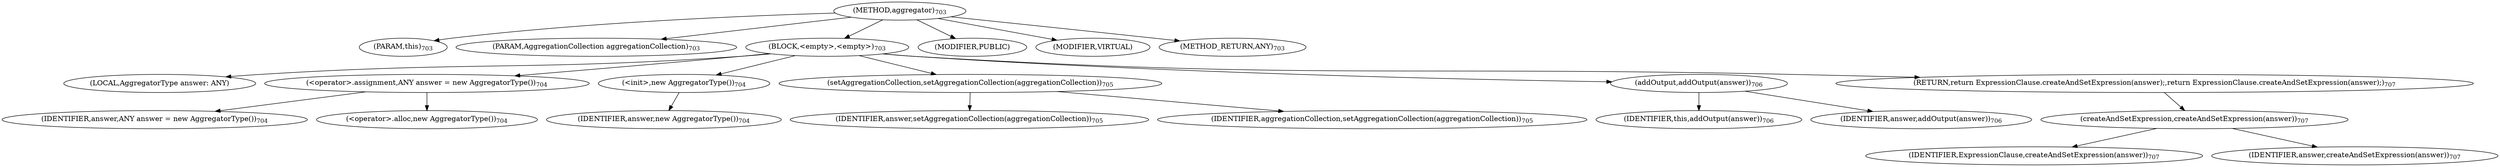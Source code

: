 digraph "aggregator" {  
"1428" [label = <(METHOD,aggregator)<SUB>703</SUB>> ]
"177" [label = <(PARAM,this)<SUB>703</SUB>> ]
"1429" [label = <(PARAM,AggregationCollection aggregationCollection)<SUB>703</SUB>> ]
"1430" [label = <(BLOCK,&lt;empty&gt;,&lt;empty&gt;)<SUB>703</SUB>> ]
"175" [label = <(LOCAL,AggregatorType answer: ANY)> ]
"1431" [label = <(&lt;operator&gt;.assignment,ANY answer = new AggregatorType())<SUB>704</SUB>> ]
"1432" [label = <(IDENTIFIER,answer,ANY answer = new AggregatorType())<SUB>704</SUB>> ]
"1433" [label = <(&lt;operator&gt;.alloc,new AggregatorType())<SUB>704</SUB>> ]
"1434" [label = <(&lt;init&gt;,new AggregatorType())<SUB>704</SUB>> ]
"174" [label = <(IDENTIFIER,answer,new AggregatorType())<SUB>704</SUB>> ]
"1435" [label = <(setAggregationCollection,setAggregationCollection(aggregationCollection))<SUB>705</SUB>> ]
"1436" [label = <(IDENTIFIER,answer,setAggregationCollection(aggregationCollection))<SUB>705</SUB>> ]
"1437" [label = <(IDENTIFIER,aggregationCollection,setAggregationCollection(aggregationCollection))<SUB>705</SUB>> ]
"1438" [label = <(addOutput,addOutput(answer))<SUB>706</SUB>> ]
"176" [label = <(IDENTIFIER,this,addOutput(answer))<SUB>706</SUB>> ]
"1439" [label = <(IDENTIFIER,answer,addOutput(answer))<SUB>706</SUB>> ]
"1440" [label = <(RETURN,return ExpressionClause.createAndSetExpression(answer);,return ExpressionClause.createAndSetExpression(answer);)<SUB>707</SUB>> ]
"1441" [label = <(createAndSetExpression,createAndSetExpression(answer))<SUB>707</SUB>> ]
"1442" [label = <(IDENTIFIER,ExpressionClause,createAndSetExpression(answer))<SUB>707</SUB>> ]
"1443" [label = <(IDENTIFIER,answer,createAndSetExpression(answer))<SUB>707</SUB>> ]
"1444" [label = <(MODIFIER,PUBLIC)> ]
"1445" [label = <(MODIFIER,VIRTUAL)> ]
"1446" [label = <(METHOD_RETURN,ANY)<SUB>703</SUB>> ]
  "1428" -> "177" 
  "1428" -> "1429" 
  "1428" -> "1430" 
  "1428" -> "1444" 
  "1428" -> "1445" 
  "1428" -> "1446" 
  "1430" -> "175" 
  "1430" -> "1431" 
  "1430" -> "1434" 
  "1430" -> "1435" 
  "1430" -> "1438" 
  "1430" -> "1440" 
  "1431" -> "1432" 
  "1431" -> "1433" 
  "1434" -> "174" 
  "1435" -> "1436" 
  "1435" -> "1437" 
  "1438" -> "176" 
  "1438" -> "1439" 
  "1440" -> "1441" 
  "1441" -> "1442" 
  "1441" -> "1443" 
}
